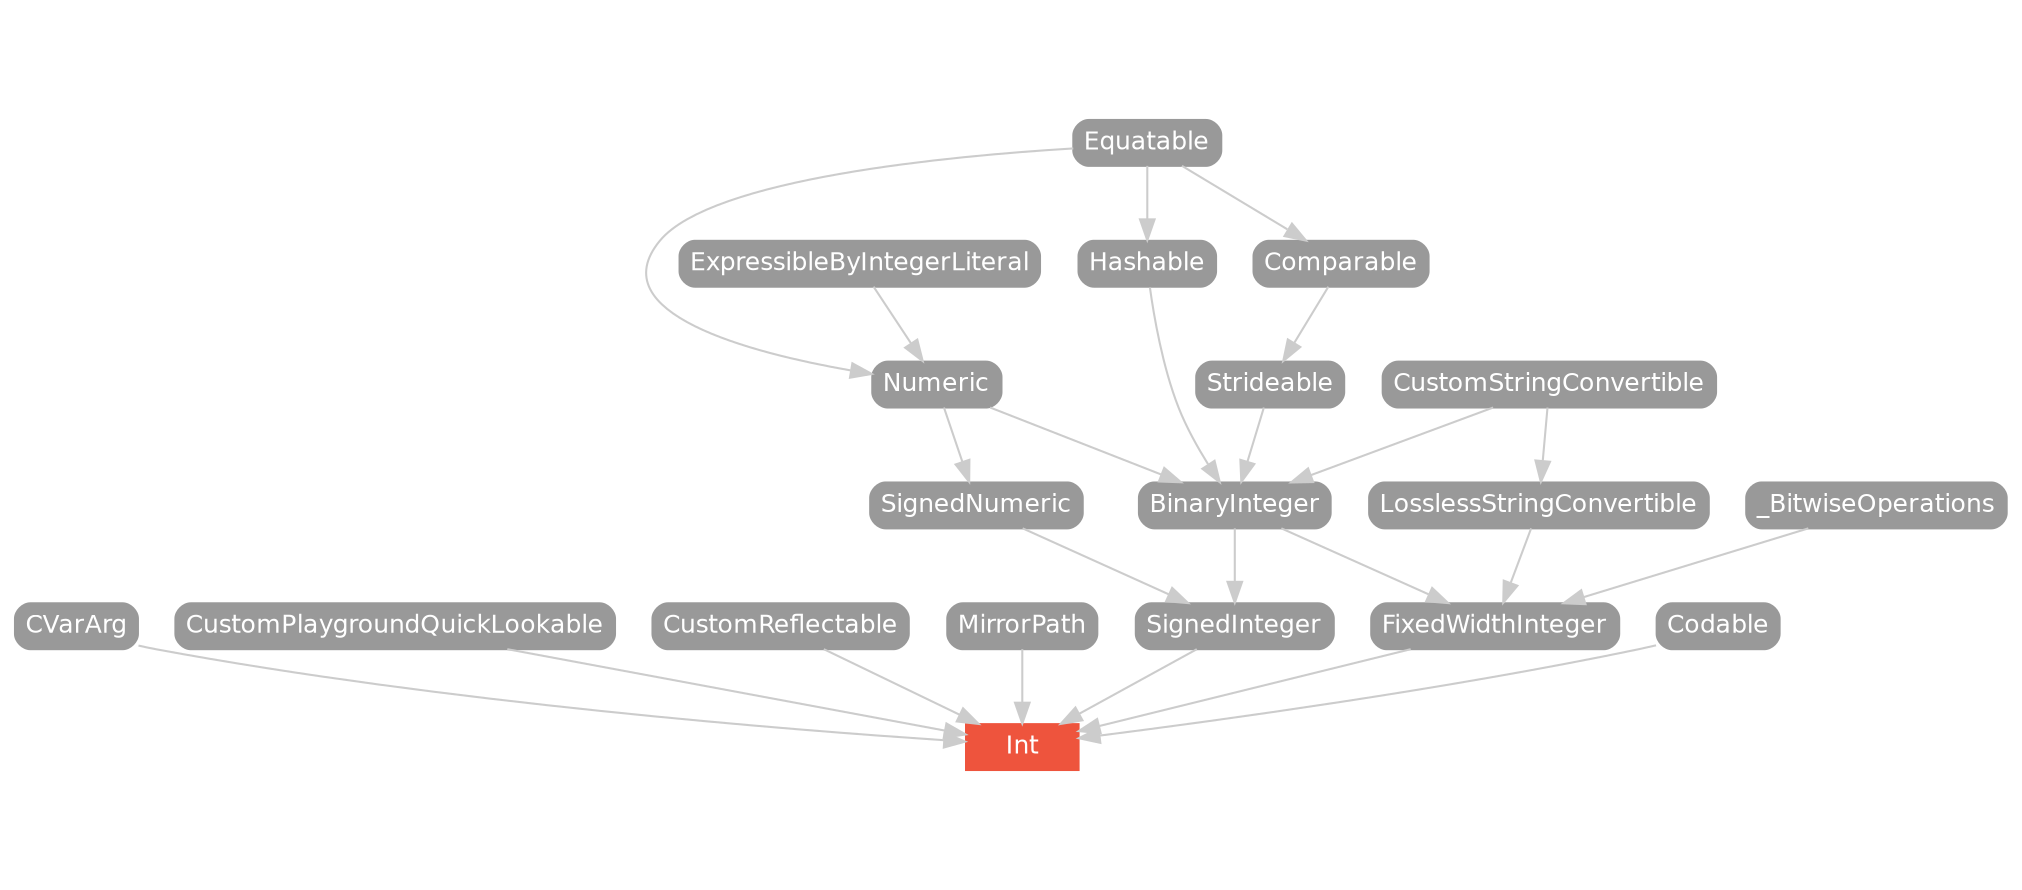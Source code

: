strict digraph "Int - Type Hierarchy - SwiftDoc.org" {
    pad="0.1,0.8"
    node [shape=box, style="filled,rounded", color="#999999", fillcolor="#999999", fontcolor=white, fontname=Helvetica, fontnames="Helvetica,sansserif", fontsize=12, margin="0.07,0.05", height="0.3"]
    edge [color="#cccccc"]
    "BinaryInteger" [URL="/protocol/BinaryInteger/hierarchy/"]
    "CVarArg" [URL="/protocol/CVarArg/hierarchy/"]
    "Comparable" [URL="/protocol/Comparable/hierarchy/"]
    "CustomPlaygroundQuickLookable" [URL="/protocol/CustomPlaygroundQuickLookable/hierarchy/"]
    "CustomReflectable" [URL="/protocol/CustomReflectable/hierarchy/"]
    "CustomStringConvertible" [URL="/protocol/CustomStringConvertible/hierarchy/"]
    "Equatable" [URL="/protocol/Equatable/hierarchy/"]
    "ExpressibleByIntegerLiteral" [URL="/protocol/ExpressibleByIntegerLiteral/hierarchy/"]
    "FixedWidthInteger" [URL="/protocol/FixedWidthInteger/hierarchy/"]
    "Hashable" [URL="/protocol/Hashable/hierarchy/"]
    "Int" [URL="/type/Int/", style="filled", fillcolor="#ee543d", color="#ee543d"]
    "LosslessStringConvertible" [URL="/protocol/LosslessStringConvertible/hierarchy/"]
    "MirrorPath" [URL="/protocol/MirrorPath/hierarchy/"]
    "Numeric" [URL="/protocol/Numeric/hierarchy/"]
    "SignedInteger" [URL="/protocol/SignedInteger/hierarchy/"]
    "SignedNumeric" [URL="/protocol/SignedNumeric/hierarchy/"]
    "Strideable" [URL="/protocol/Strideable/hierarchy/"]    "FixedWidthInteger" -> "Int"
    "SignedInteger" -> "Int"
    "Codable" -> "Int"
    "CustomReflectable" -> "Int"
    "CustomPlaygroundQuickLookable" -> "Int"
    "MirrorPath" -> "Int"
    "CVarArg" -> "Int"
    "BinaryInteger" -> "FixedWidthInteger"
    "LosslessStringConvertible" -> "FixedWidthInteger"
    "_BitwiseOperations" -> "FixedWidthInteger"
    "CustomStringConvertible" -> "BinaryInteger"
    "Hashable" -> "BinaryInteger"
    "Numeric" -> "BinaryInteger"
    "Strideable" -> "BinaryInteger"
    "Equatable" -> "Hashable"
    "Equatable" -> "Numeric"
    "ExpressibleByIntegerLiteral" -> "Numeric"
    "Comparable" -> "Strideable"
    "Equatable" -> "Comparable"
    "CustomStringConvertible" -> "LosslessStringConvertible"
    "BinaryInteger" -> "SignedInteger"
    "SignedNumeric" -> "SignedInteger"
    "CustomStringConvertible" -> "BinaryInteger"
    "Hashable" -> "BinaryInteger"
    "Numeric" -> "BinaryInteger"
    "Strideable" -> "BinaryInteger"
    "Equatable" -> "Hashable"
    "Equatable" -> "Numeric"
    "ExpressibleByIntegerLiteral" -> "Numeric"
    "Comparable" -> "Strideable"
    "Equatable" -> "Comparable"
    "Numeric" -> "SignedNumeric"
    "Equatable" -> "Numeric"
    "ExpressibleByIntegerLiteral" -> "Numeric"
    subgraph Types {
        rank = max; "Int";
    }
}